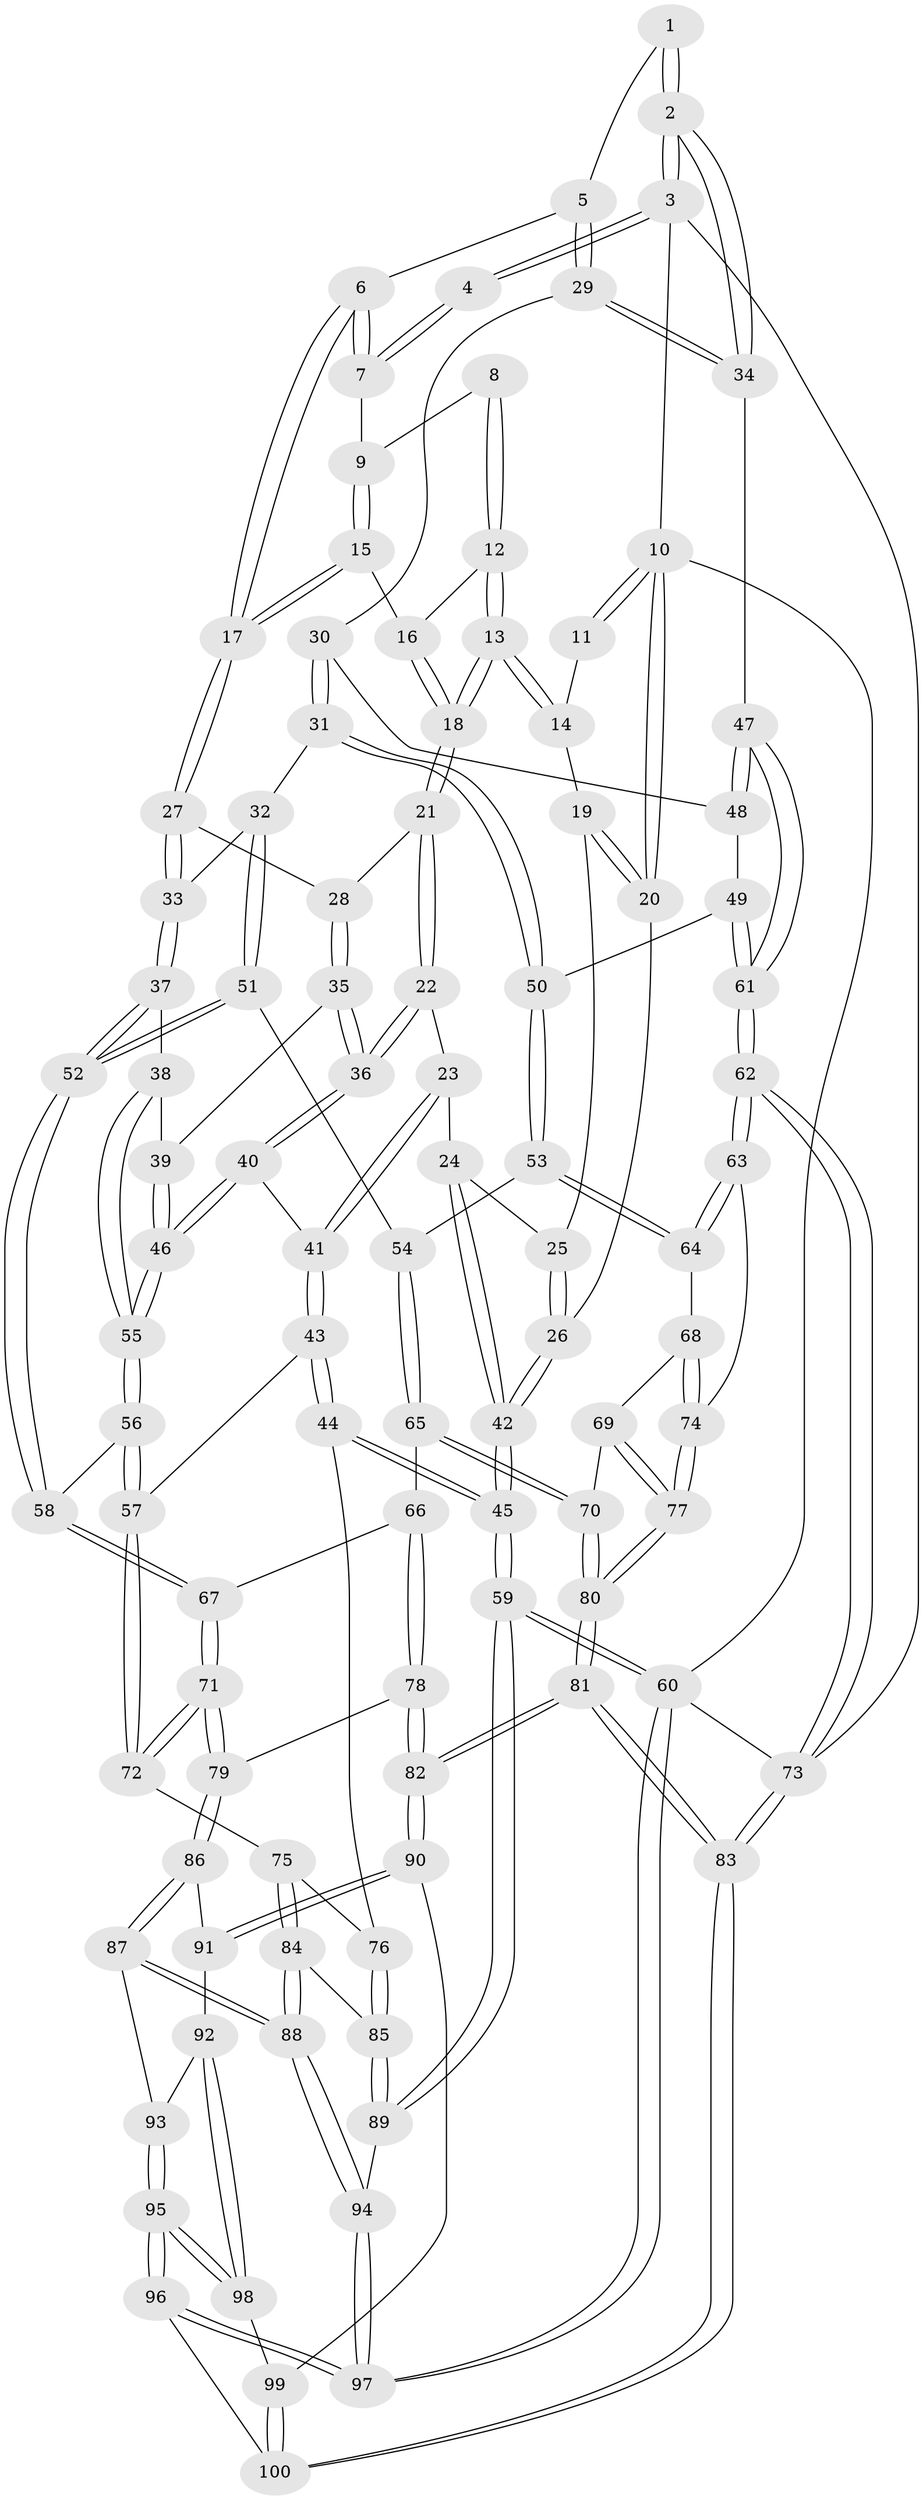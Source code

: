 // Generated by graph-tools (version 1.1) at 2025/11/02/27/25 16:11:57]
// undirected, 100 vertices, 247 edges
graph export_dot {
graph [start="1"]
  node [color=gray90,style=filled];
  1 [pos="+0.7868738322600906+0.07555670924236207"];
  2 [pos="+1+0"];
  3 [pos="+1+0"];
  4 [pos="+0.7795302317461915+0"];
  5 [pos="+0.7207386267847128+0.1855018909295843"];
  6 [pos="+0.6686912749703707+0.149512697176626"];
  7 [pos="+0.5064037606914946+0"];
  8 [pos="+0.40886556549266145+0"];
  9 [pos="+0.4475642479803514+0"];
  10 [pos="+0+0"];
  11 [pos="+0+0"];
  12 [pos="+0.24876999328030716+0.06977862085776618"];
  13 [pos="+0.1712276993427575+0.14200710149828824"];
  14 [pos="+0.16204484626882984+0.14226220223951222"];
  15 [pos="+0.4180896324184569+0.18728457299281934"];
  16 [pos="+0.3530739144260583+0.20157863520412217"];
  17 [pos="+0.47104119827794066+0.26637900306008244"];
  18 [pos="+0.2590763662463631+0.2609776555321669"];
  19 [pos="+0.15552007214110564+0.14490788553489492"];
  20 [pos="+0+0"];
  21 [pos="+0.2599299460827155+0.27201763935675694"];
  22 [pos="+0.21569011132462151+0.3398078734148131"];
  23 [pos="+0.09830261937933031+0.3417388947372223"];
  24 [pos="+0.05164222009005228+0.31991045066534646"];
  25 [pos="+0.1496330111612949+0.14963587963130648"];
  26 [pos="+0+0.1868203659442166"];
  27 [pos="+0.46783492151513717+0.29578331985643846"];
  28 [pos="+0.37139226217028876+0.3388916692919542"];
  29 [pos="+0.7777814147041807+0.2559024334831444"];
  30 [pos="+0.7530353180157838+0.3290426830825224"];
  31 [pos="+0.6809756450864725+0.40983273721317925"];
  32 [pos="+0.6760663303663796+0.41133172956374137"];
  33 [pos="+0.5550918918335259+0.4162575941580272"];
  34 [pos="+1+0.15860839041138544"];
  35 [pos="+0.35779837358730054+0.38816017384004226"];
  36 [pos="+0.23867283332641062+0.4171795637507316"];
  37 [pos="+0.4891509603304203+0.49328240764214776"];
  38 [pos="+0.4193647709751224+0.4849725224411935"];
  39 [pos="+0.3708454816306325+0.42670026720170007"];
  40 [pos="+0.22295795825027553+0.4942694089782759"];
  41 [pos="+0.15219378381455947+0.49928927770882503"];
  42 [pos="+0+0.3804915535436574"];
  43 [pos="+0.03913881549599396+0.561396046522528"];
  44 [pos="+0+0.608423855431155"];
  45 [pos="+0+0.5958139449691737"];
  46 [pos="+0.236813342889747+0.5067535316237992"];
  47 [pos="+1+0.5390227185098713"];
  48 [pos="+0.7937461983138103+0.3711235659452408"];
  49 [pos="+0.8951952277911435+0.5628394159698594"];
  50 [pos="+0.771578794394471+0.5902387037017897"];
  51 [pos="+0.6204911692748819+0.587131976095127"];
  52 [pos="+0.503632475458694+0.6132157209037252"];
  53 [pos="+0.7513146193640247+0.6326619618091396"];
  54 [pos="+0.6792748132363492+0.6355438502479842"];
  55 [pos="+0.28806901519176864+0.5759757323984709"];
  56 [pos="+0.2927860419487442+0.6233436992705582"];
  57 [pos="+0.27678507002542174+0.6584239349934169"];
  58 [pos="+0.4963368539611128+0.6354575923231187"];
  59 [pos="+0+0.9161235019615175"];
  60 [pos="+0+1"];
  61 [pos="+1+0.5928970705920447"];
  62 [pos="+1+0.6897169991579905"];
  63 [pos="+0.9585048757059501+0.725784468582463"];
  64 [pos="+0.7550407902536758+0.6476342162823446"];
  65 [pos="+0.5821614529256015+0.7267297106471606"];
  66 [pos="+0.5633962259235651+0.7270786903074973"];
  67 [pos="+0.5019494170352675+0.6581655709027446"];
  68 [pos="+0.7539773694885761+0.6997435943636292"];
  69 [pos="+0.7519652740996822+0.7130961364961165"];
  70 [pos="+0.670812039860658+0.7722114798192132"];
  71 [pos="+0.38100014236086954+0.7784943425294433"];
  72 [pos="+0.2741546226066783+0.6696791815464058"];
  73 [pos="+1+1"];
  74 [pos="+0.934715380070636+0.7367776352001537"];
  75 [pos="+0.18816633438833902+0.7454030145867341"];
  76 [pos="+0.01568301166267991+0.6886266379965316"];
  77 [pos="+0.8175507661227688+0.8057258849796226"];
  78 [pos="+0.5414694952179695+0.7919226595005733"];
  79 [pos="+0.3811551839091257+0.7795752038354354"];
  80 [pos="+0.7358959800222918+1"];
  81 [pos="+0.7354438394378788+1"];
  82 [pos="+0.534935040134967+0.91396335347622"];
  83 [pos="+0.7895206370162127+1"];
  84 [pos="+0.19978212905758264+0.8373841664416215"];
  85 [pos="+0.06098255840688191+0.8450754885078907"];
  86 [pos="+0.3760783355462168+0.8324284314201505"];
  87 [pos="+0.24034603855359055+0.8695297125291281"];
  88 [pos="+0.20879517434465808+0.8590270826587734"];
  89 [pos="+0.0413413156272198+0.8992788342879979"];
  90 [pos="+0.5060332435360267+0.9095375258070866"];
  91 [pos="+0.38760938625643415+0.8479174760379115"];
  92 [pos="+0.35714716552236636+0.9385557191644646"];
  93 [pos="+0.2511898804341672+0.8877996710605809"];
  94 [pos="+0.12705553624332205+0.9764136931781869"];
  95 [pos="+0.30484449851439605+1"];
  96 [pos="+0.2563187416355293+1"];
  97 [pos="+0.12180343820335789+1"];
  98 [pos="+0.35636835529710603+0.9588942519675717"];
  99 [pos="+0.41392618418122845+0.9674379923017681"];
  100 [pos="+0.4065213781109025+1"];
  1 -- 2;
  1 -- 2;
  1 -- 5;
  2 -- 3;
  2 -- 3;
  2 -- 34;
  2 -- 34;
  3 -- 4;
  3 -- 4;
  3 -- 10;
  3 -- 73;
  4 -- 7;
  4 -- 7;
  5 -- 6;
  5 -- 29;
  5 -- 29;
  6 -- 7;
  6 -- 7;
  6 -- 17;
  6 -- 17;
  7 -- 9;
  8 -- 9;
  8 -- 12;
  8 -- 12;
  9 -- 15;
  9 -- 15;
  10 -- 11;
  10 -- 11;
  10 -- 20;
  10 -- 20;
  10 -- 60;
  11 -- 14;
  12 -- 13;
  12 -- 13;
  12 -- 16;
  13 -- 14;
  13 -- 14;
  13 -- 18;
  13 -- 18;
  14 -- 19;
  15 -- 16;
  15 -- 17;
  15 -- 17;
  16 -- 18;
  16 -- 18;
  17 -- 27;
  17 -- 27;
  18 -- 21;
  18 -- 21;
  19 -- 20;
  19 -- 20;
  19 -- 25;
  20 -- 26;
  21 -- 22;
  21 -- 22;
  21 -- 28;
  22 -- 23;
  22 -- 36;
  22 -- 36;
  23 -- 24;
  23 -- 41;
  23 -- 41;
  24 -- 25;
  24 -- 42;
  24 -- 42;
  25 -- 26;
  25 -- 26;
  26 -- 42;
  26 -- 42;
  27 -- 28;
  27 -- 33;
  27 -- 33;
  28 -- 35;
  28 -- 35;
  29 -- 30;
  29 -- 34;
  29 -- 34;
  30 -- 31;
  30 -- 31;
  30 -- 48;
  31 -- 32;
  31 -- 50;
  31 -- 50;
  32 -- 33;
  32 -- 51;
  32 -- 51;
  33 -- 37;
  33 -- 37;
  34 -- 47;
  35 -- 36;
  35 -- 36;
  35 -- 39;
  36 -- 40;
  36 -- 40;
  37 -- 38;
  37 -- 52;
  37 -- 52;
  38 -- 39;
  38 -- 55;
  38 -- 55;
  39 -- 46;
  39 -- 46;
  40 -- 41;
  40 -- 46;
  40 -- 46;
  41 -- 43;
  41 -- 43;
  42 -- 45;
  42 -- 45;
  43 -- 44;
  43 -- 44;
  43 -- 57;
  44 -- 45;
  44 -- 45;
  44 -- 76;
  45 -- 59;
  45 -- 59;
  46 -- 55;
  46 -- 55;
  47 -- 48;
  47 -- 48;
  47 -- 61;
  47 -- 61;
  48 -- 49;
  49 -- 50;
  49 -- 61;
  49 -- 61;
  50 -- 53;
  50 -- 53;
  51 -- 52;
  51 -- 52;
  51 -- 54;
  52 -- 58;
  52 -- 58;
  53 -- 54;
  53 -- 64;
  53 -- 64;
  54 -- 65;
  54 -- 65;
  55 -- 56;
  55 -- 56;
  56 -- 57;
  56 -- 57;
  56 -- 58;
  57 -- 72;
  57 -- 72;
  58 -- 67;
  58 -- 67;
  59 -- 60;
  59 -- 60;
  59 -- 89;
  59 -- 89;
  60 -- 97;
  60 -- 97;
  60 -- 73;
  61 -- 62;
  61 -- 62;
  62 -- 63;
  62 -- 63;
  62 -- 73;
  62 -- 73;
  63 -- 64;
  63 -- 64;
  63 -- 74;
  64 -- 68;
  65 -- 66;
  65 -- 70;
  65 -- 70;
  66 -- 67;
  66 -- 78;
  66 -- 78;
  67 -- 71;
  67 -- 71;
  68 -- 69;
  68 -- 74;
  68 -- 74;
  69 -- 70;
  69 -- 77;
  69 -- 77;
  70 -- 80;
  70 -- 80;
  71 -- 72;
  71 -- 72;
  71 -- 79;
  71 -- 79;
  72 -- 75;
  73 -- 83;
  73 -- 83;
  74 -- 77;
  74 -- 77;
  75 -- 76;
  75 -- 84;
  75 -- 84;
  76 -- 85;
  76 -- 85;
  77 -- 80;
  77 -- 80;
  78 -- 79;
  78 -- 82;
  78 -- 82;
  79 -- 86;
  79 -- 86;
  80 -- 81;
  80 -- 81;
  81 -- 82;
  81 -- 82;
  81 -- 83;
  81 -- 83;
  82 -- 90;
  82 -- 90;
  83 -- 100;
  83 -- 100;
  84 -- 85;
  84 -- 88;
  84 -- 88;
  85 -- 89;
  85 -- 89;
  86 -- 87;
  86 -- 87;
  86 -- 91;
  87 -- 88;
  87 -- 88;
  87 -- 93;
  88 -- 94;
  88 -- 94;
  89 -- 94;
  90 -- 91;
  90 -- 91;
  90 -- 99;
  91 -- 92;
  92 -- 93;
  92 -- 98;
  92 -- 98;
  93 -- 95;
  93 -- 95;
  94 -- 97;
  94 -- 97;
  95 -- 96;
  95 -- 96;
  95 -- 98;
  95 -- 98;
  96 -- 97;
  96 -- 97;
  96 -- 100;
  98 -- 99;
  99 -- 100;
  99 -- 100;
}
